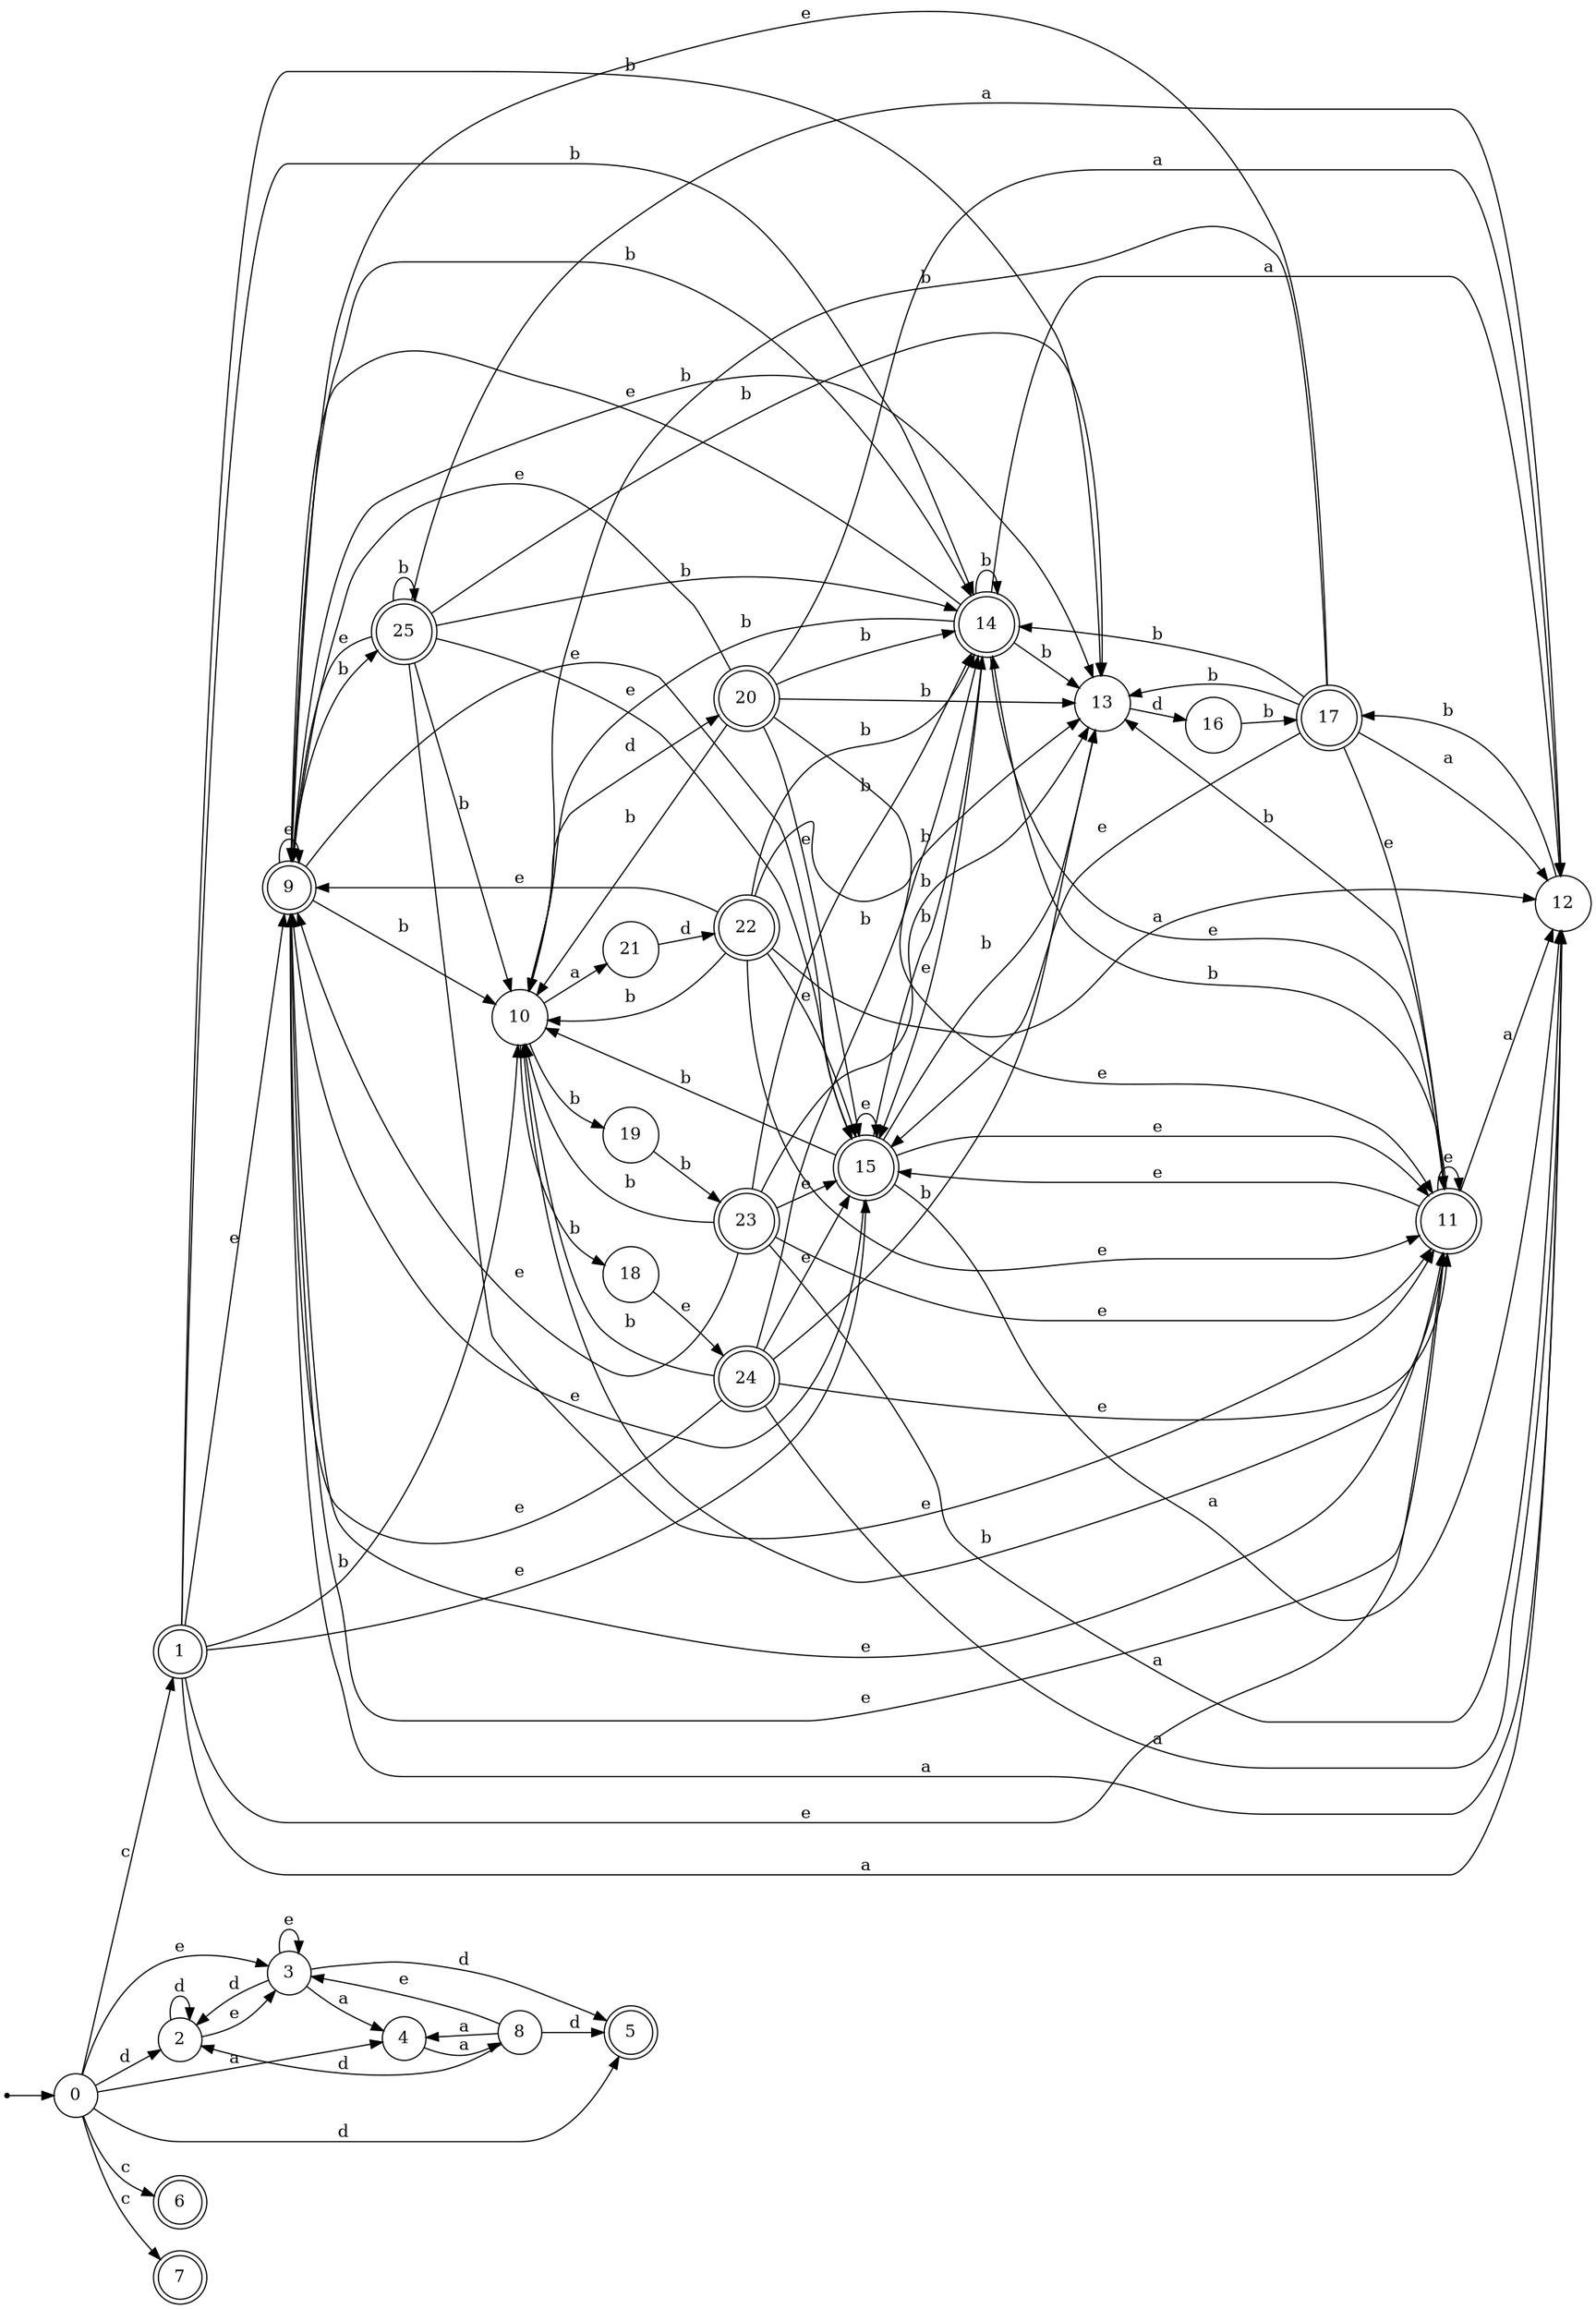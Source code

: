 digraph finite_state_machine {
rankdir=LR;
size="20,20";
node [shape = point]; "dummy0"
node [shape = circle]; "0";
"dummy0" -> "0";
node [shape = doublecircle]; "1";node [shape = circle]; "2";
node [shape = circle]; "3";
node [shape = circle]; "4";
node [shape = doublecircle]; "5";node [shape = doublecircle]; "6";node [shape = doublecircle]; "7";node [shape = circle]; "8";
node [shape = doublecircle]; "9";node [shape = circle]; "10";
node [shape = doublecircle]; "11";node [shape = circle]; "12";
node [shape = circle]; "13";
node [shape = doublecircle]; "14";node [shape = doublecircle]; "15";node [shape = circle]; "16";
node [shape = doublecircle]; "17";node [shape = circle]; "18";
node [shape = circle]; "19";
node [shape = doublecircle]; "20";node [shape = circle]; "21";
node [shape = doublecircle]; "22";node [shape = doublecircle]; "23";node [shape = doublecircle]; "24";node [shape = doublecircle]; "25";"0" -> "1" [label = "c"];
 "0" -> "6" [label = "c"];
 "0" -> "7" [label = "c"];
 "0" -> "2" [label = "d"];
 "0" -> "5" [label = "d"];
 "0" -> "3" [label = "e"];
 "0" -> "4" [label = "a"];
 "4" -> "8" [label = "a"];
 "8" -> "4" [label = "a"];
 "8" -> "2" [label = "d"];
 "8" -> "5" [label = "d"];
 "8" -> "3" [label = "e"];
 "3" -> "3" [label = "e"];
 "3" -> "2" [label = "d"];
 "3" -> "5" [label = "d"];
 "3" -> "4" [label = "a"];
 "2" -> "2" [label = "d"];
 "2" -> "3" [label = "e"];
 "1" -> "9" [label = "e"];
 "1" -> "11" [label = "e"];
 "1" -> "15" [label = "e"];
 "1" -> "10" [label = "b"];
 "1" -> "13" [label = "b"];
 "1" -> "14" [label = "b"];
 "1" -> "12" [label = "a"];
 "15" -> "9" [label = "e"];
 "15" -> "11" [label = "e"];
 "15" -> "15" [label = "e"];
 "15" -> "10" [label = "b"];
 "15" -> "13" [label = "b"];
 "15" -> "14" [label = "b"];
 "15" -> "12" [label = "a"];
 "14" -> "10" [label = "b"];
 "14" -> "13" [label = "b"];
 "14" -> "14" [label = "b"];
 "14" -> "9" [label = "e"];
 "14" -> "11" [label = "e"];
 "14" -> "15" [label = "e"];
 "14" -> "12" [label = "a"];
 "13" -> "16" [label = "d"];
 "16" -> "17" [label = "b"];
 "17" -> "12" [label = "a"];
 "17" -> "10" [label = "b"];
 "17" -> "13" [label = "b"];
 "17" -> "14" [label = "b"];
 "17" -> "9" [label = "e"];
 "17" -> "11" [label = "e"];
 "17" -> "15" [label = "e"];
 "12" -> "17" [label = "b"];
 "11" -> "9" [label = "e"];
 "11" -> "11" [label = "e"];
 "11" -> "15" [label = "e"];
 "11" -> "10" [label = "b"];
 "11" -> "13" [label = "b"];
 "11" -> "14" [label = "b"];
 "11" -> "12" [label = "a"];
 "10" -> "18" [label = "b"];
 "10" -> "19" [label = "b"];
 "10" -> "20" [label = "d"];
 "10" -> "21" [label = "a"];
 "21" -> "22" [label = "d"];
 "22" -> "10" [label = "b"];
 "22" -> "13" [label = "b"];
 "22" -> "14" [label = "b"];
 "22" -> "9" [label = "e"];
 "22" -> "11" [label = "e"];
 "22" -> "15" [label = "e"];
 "22" -> "12" [label = "a"];
 "20" -> "10" [label = "b"];
 "20" -> "13" [label = "b"];
 "20" -> "14" [label = "b"];
 "20" -> "9" [label = "e"];
 "20" -> "11" [label = "e"];
 "20" -> "15" [label = "e"];
 "20" -> "12" [label = "a"];
 "19" -> "23" [label = "b"];
 "23" -> "10" [label = "b"];
 "23" -> "13" [label = "b"];
 "23" -> "14" [label = "b"];
 "23" -> "9" [label = "e"];
 "23" -> "11" [label = "e"];
 "23" -> "15" [label = "e"];
 "23" -> "12" [label = "a"];
 "18" -> "24" [label = "e"];
 "24" -> "10" [label = "b"];
 "24" -> "13" [label = "b"];
 "24" -> "14" [label = "b"];
 "24" -> "9" [label = "e"];
 "24" -> "11" [label = "e"];
 "24" -> "15" [label = "e"];
 "24" -> "12" [label = "a"];
 "9" -> "9" [label = "e"];
 "9" -> "11" [label = "e"];
 "9" -> "15" [label = "e"];
 "9" -> "25" [label = "b"];
 "9" -> "10" [label = "b"];
 "9" -> "13" [label = "b"];
 "9" -> "14" [label = "b"];
 "9" -> "12" [label = "a"];
 "25" -> "25" [label = "b"];
 "25" -> "10" [label = "b"];
 "25" -> "13" [label = "b"];
 "25" -> "14" [label = "b"];
 "25" -> "9" [label = "e"];
 "25" -> "11" [label = "e"];
 "25" -> "15" [label = "e"];
 "25" -> "12" [label = "a"];
 }
